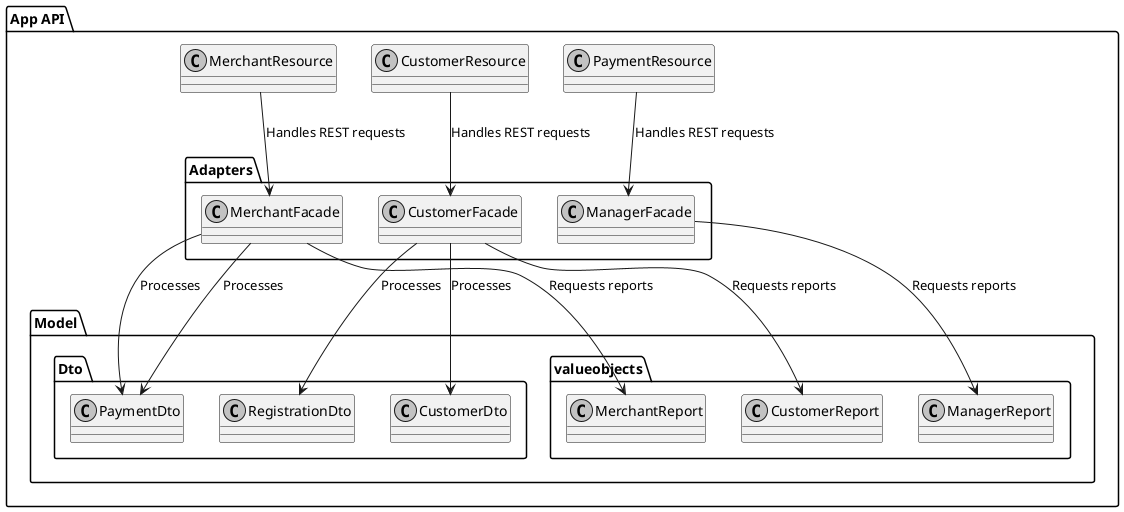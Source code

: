 @startuml
skinparam classAttributeIconSize 0
skinparam monochrome true

package "App API" {
    ' 适配器层
    package "Adapters" {
        class CustomerFacade
        class ManagerFacade
        class MerchantFacade
    }

    ' 模型层
    package "Model" {
        package "Dto" {
            class CustomerDto
            class PaymentDto
            class RegistrationDto
        }
        package "valueobjects" {
            class CustomerReport
            class ManagerReport
            class MerchantReport
        }
    }

    ' 资源层
    class CustomerResource
    class MerchantResource
    class PaymentResource
}

' 关系展示
CustomerResource --> CustomerFacade : "Handles REST requests"
CustomerFacade --> RegistrationDto : "Processes"
CustomerFacade --> CustomerReport : "Requests reports"

MerchantResource --> MerchantFacade : "Handles REST requests"
MerchantFacade --> PaymentDto : "Processes"
MerchantFacade --> MerchantReport : "Requests reports"

PaymentResource --> ManagerFacade : "Handles REST requests"
ManagerFacade --> ManagerReport : "Requests reports"

CustomerFacade --> CustomerDto : "Processes"
MerchantFacade --> PaymentDto : "Processes"